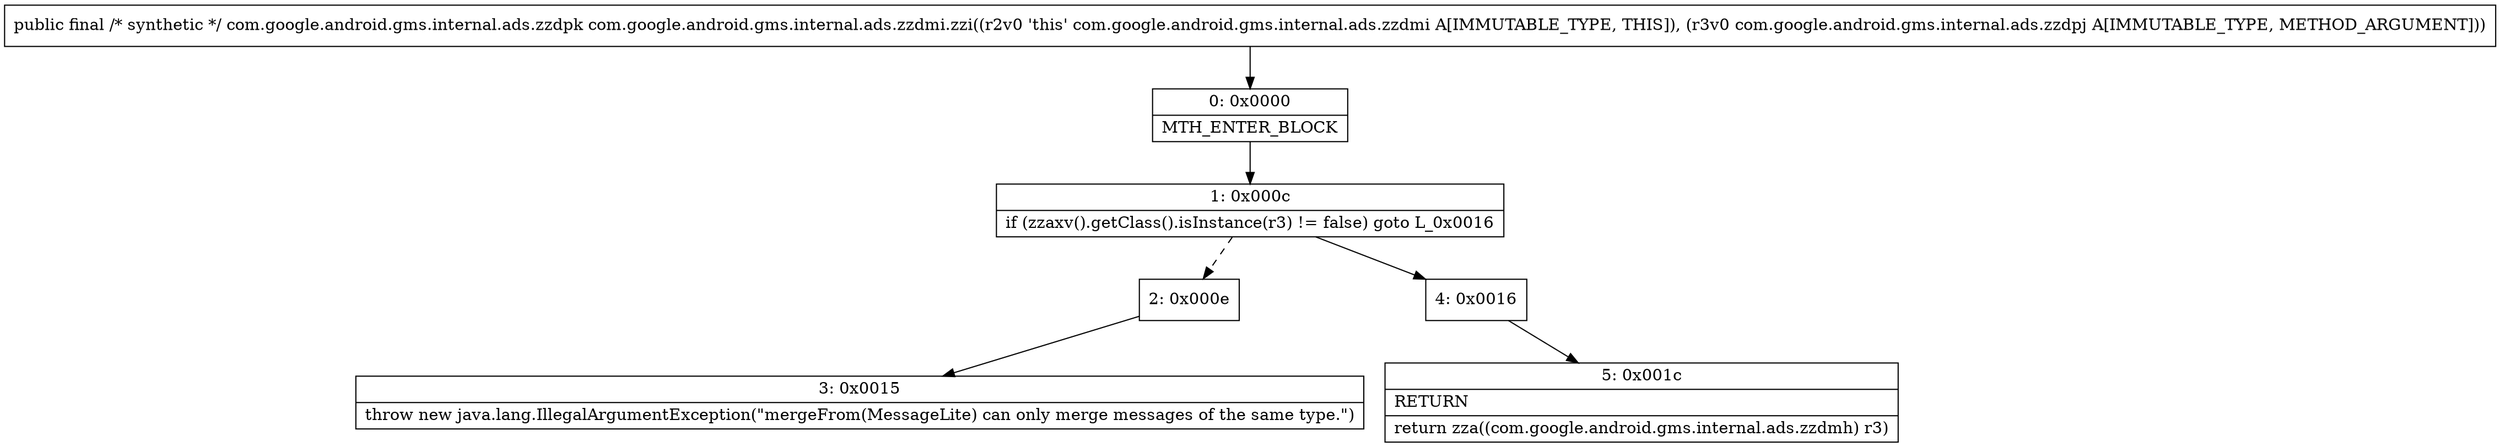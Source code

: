 digraph "CFG forcom.google.android.gms.internal.ads.zzdmi.zzi(Lcom\/google\/android\/gms\/internal\/ads\/zzdpj;)Lcom\/google\/android\/gms\/internal\/ads\/zzdpk;" {
Node_0 [shape=record,label="{0\:\ 0x0000|MTH_ENTER_BLOCK\l}"];
Node_1 [shape=record,label="{1\:\ 0x000c|if (zzaxv().getClass().isInstance(r3) != false) goto L_0x0016\l}"];
Node_2 [shape=record,label="{2\:\ 0x000e}"];
Node_3 [shape=record,label="{3\:\ 0x0015|throw new java.lang.IllegalArgumentException(\"mergeFrom(MessageLite) can only merge messages of the same type.\")\l}"];
Node_4 [shape=record,label="{4\:\ 0x0016}"];
Node_5 [shape=record,label="{5\:\ 0x001c|RETURN\l|return zza((com.google.android.gms.internal.ads.zzdmh) r3)\l}"];
MethodNode[shape=record,label="{public final \/* synthetic *\/ com.google.android.gms.internal.ads.zzdpk com.google.android.gms.internal.ads.zzdmi.zzi((r2v0 'this' com.google.android.gms.internal.ads.zzdmi A[IMMUTABLE_TYPE, THIS]), (r3v0 com.google.android.gms.internal.ads.zzdpj A[IMMUTABLE_TYPE, METHOD_ARGUMENT])) }"];
MethodNode -> Node_0;
Node_0 -> Node_1;
Node_1 -> Node_2[style=dashed];
Node_1 -> Node_4;
Node_2 -> Node_3;
Node_4 -> Node_5;
}

